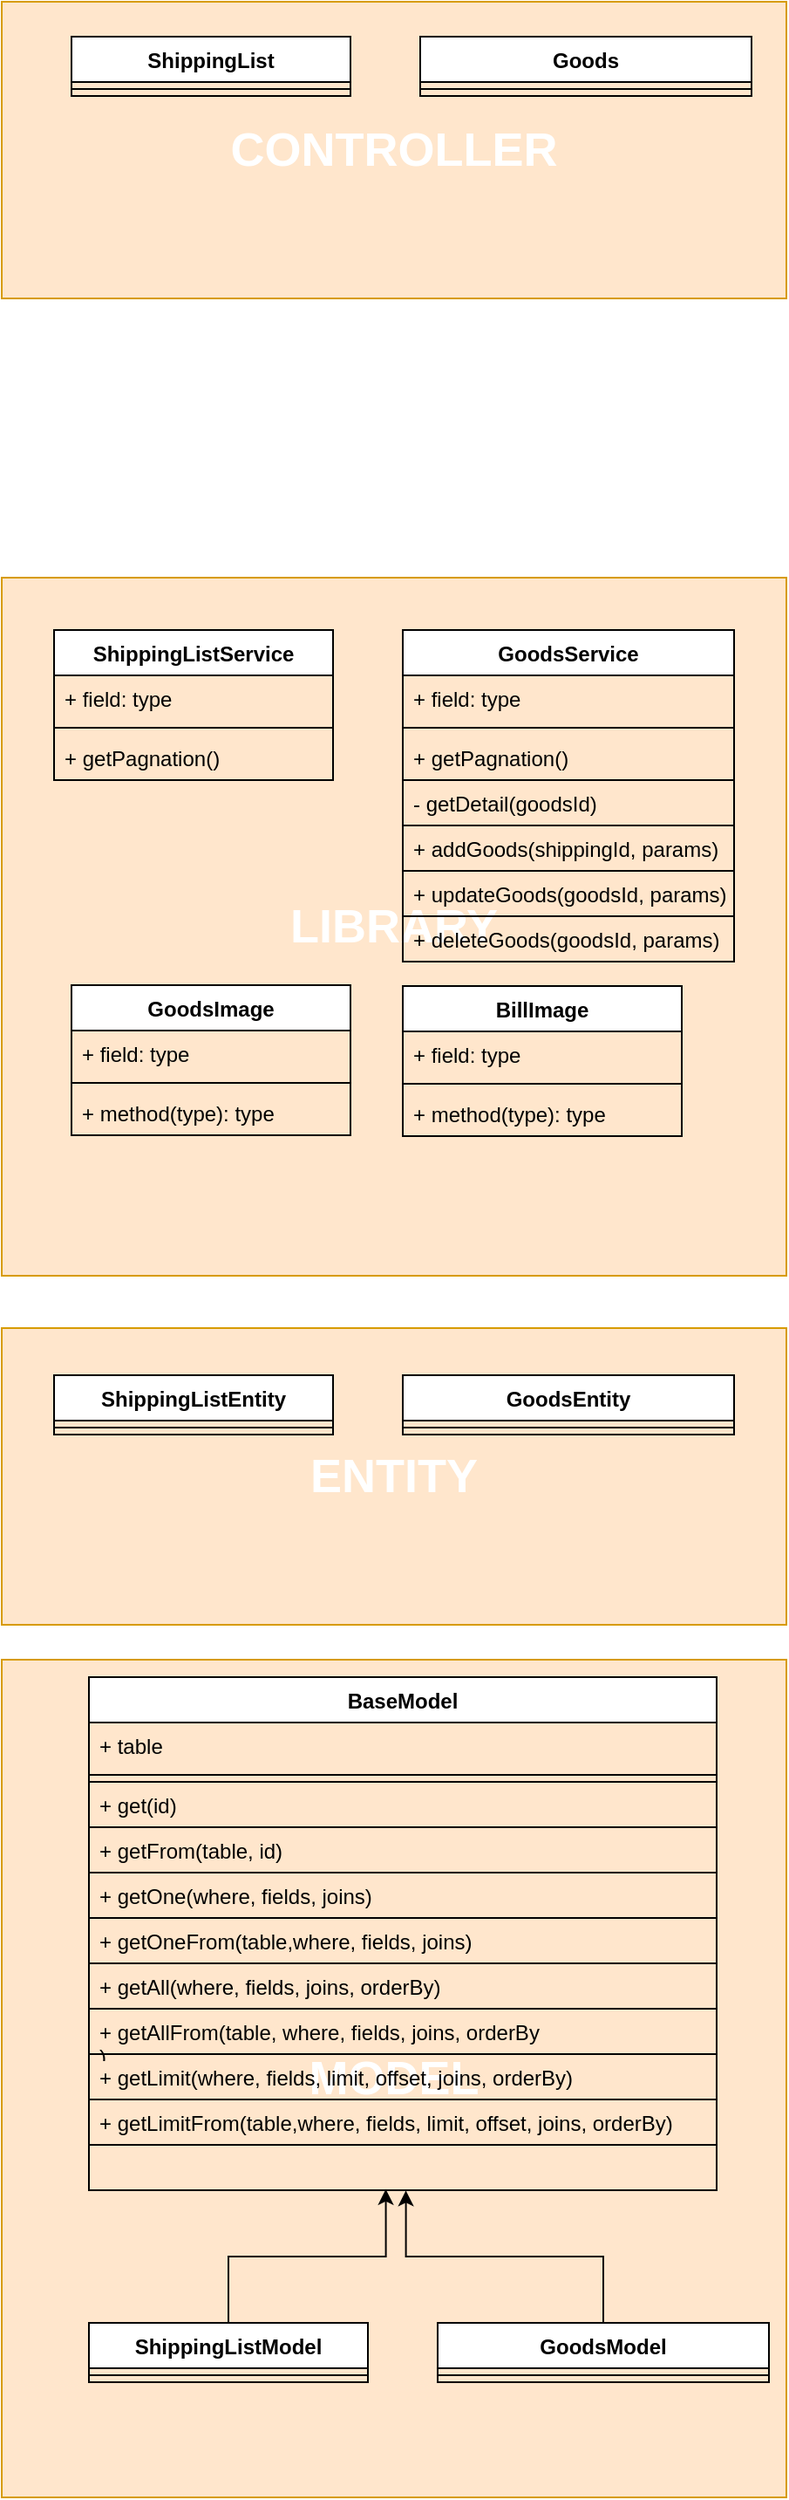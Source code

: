 <mxfile version="17.4.3" type="github">
  <diagram id="O_rHrb0caBqRi1I56g9j" name="Page-1">
    <mxGraphModel dx="1964" dy="1896" grid="1" gridSize="10" guides="1" tooltips="1" connect="1" arrows="1" fold="1" page="1" pageScale="1" pageWidth="1169" pageHeight="827" math="0" shadow="0">
      <root>
        <mxCell id="0" />
        <mxCell id="1" parent="0" />
        <mxCell id="TXuqajXvy6KGiCEgBOY5-9" value="&lt;font style=&quot;font-size: 27px&quot; color=&quot;#ffffff&quot;&gt;&lt;b&gt;LIBRARY&lt;/b&gt;&lt;/font&gt;" style="whiteSpace=wrap;html=1;fillColor=#ffe6cc;strokeColor=#d79b00;" vertex="1" parent="1">
          <mxGeometry x="210" y="180" width="450" height="400" as="geometry" />
        </mxCell>
        <mxCell id="TXuqajXvy6KGiCEgBOY5-5" value="ShippingListService" style="swimlane;fontStyle=1;align=center;verticalAlign=top;childLayout=stackLayout;horizontal=1;startSize=26;horizontalStack=0;resizeParent=1;resizeParentMax=0;resizeLast=0;collapsible=1;marginBottom=0;" vertex="1" parent="1">
          <mxGeometry x="240" y="210" width="160" height="86" as="geometry" />
        </mxCell>
        <mxCell id="TXuqajXvy6KGiCEgBOY5-6" value="+ field: type" style="text;strokeColor=none;fillColor=none;align=left;verticalAlign=top;spacingLeft=4;spacingRight=4;overflow=hidden;rotatable=0;points=[[0,0.5],[1,0.5]];portConstraint=eastwest;" vertex="1" parent="TXuqajXvy6KGiCEgBOY5-5">
          <mxGeometry y="26" width="160" height="26" as="geometry" />
        </mxCell>
        <mxCell id="TXuqajXvy6KGiCEgBOY5-7" value="" style="line;strokeWidth=1;fillColor=none;align=left;verticalAlign=middle;spacingTop=-1;spacingLeft=3;spacingRight=3;rotatable=0;labelPosition=right;points=[];portConstraint=eastwest;" vertex="1" parent="TXuqajXvy6KGiCEgBOY5-5">
          <mxGeometry y="52" width="160" height="8" as="geometry" />
        </mxCell>
        <mxCell id="TXuqajXvy6KGiCEgBOY5-8" value="+ getPagnation()" style="text;strokeColor=none;fillColor=none;align=left;verticalAlign=top;spacingLeft=4;spacingRight=4;overflow=hidden;rotatable=0;points=[[0,0.5],[1,0.5]];portConstraint=eastwest;" vertex="1" parent="TXuqajXvy6KGiCEgBOY5-5">
          <mxGeometry y="60" width="160" height="26" as="geometry" />
        </mxCell>
        <mxCell id="TXuqajXvy6KGiCEgBOY5-10" value="GoodsService" style="swimlane;fontStyle=1;align=center;verticalAlign=top;childLayout=stackLayout;horizontal=1;startSize=26;horizontalStack=0;resizeParent=1;resizeParentMax=0;resizeLast=0;collapsible=1;marginBottom=0;" vertex="1" parent="1">
          <mxGeometry x="440" y="210" width="190" height="190" as="geometry">
            <mxRectangle x="350" y="80" width="70" height="26" as="alternateBounds" />
          </mxGeometry>
        </mxCell>
        <mxCell id="TXuqajXvy6KGiCEgBOY5-11" value="+ field: type" style="text;strokeColor=none;fillColor=none;align=left;verticalAlign=top;spacingLeft=4;spacingRight=4;overflow=hidden;rotatable=0;points=[[0,0.5],[1,0.5]];portConstraint=eastwest;" vertex="1" parent="TXuqajXvy6KGiCEgBOY5-10">
          <mxGeometry y="26" width="190" height="26" as="geometry" />
        </mxCell>
        <mxCell id="TXuqajXvy6KGiCEgBOY5-12" value="" style="line;strokeWidth=1;fillColor=none;align=left;verticalAlign=middle;spacingTop=-1;spacingLeft=3;spacingRight=3;rotatable=0;labelPosition=right;points=[];portConstraint=eastwest;" vertex="1" parent="TXuqajXvy6KGiCEgBOY5-10">
          <mxGeometry y="52" width="190" height="8" as="geometry" />
        </mxCell>
        <mxCell id="TXuqajXvy6KGiCEgBOY5-13" value="+ getPagnation()" style="text;strokeColor=none;fillColor=none;align=left;verticalAlign=top;spacingLeft=4;spacingRight=4;overflow=hidden;rotatable=0;points=[[0,0.5],[1,0.5]];portConstraint=eastwest;" vertex="1" parent="TXuqajXvy6KGiCEgBOY5-10">
          <mxGeometry y="60" width="190" height="26" as="geometry" />
        </mxCell>
        <mxCell id="TXuqajXvy6KGiCEgBOY5-36" value="- getDetail(goodsId)" style="text;strokeColor=default;fillColor=none;align=left;verticalAlign=top;spacingLeft=4;spacingRight=4;overflow=hidden;rotatable=0;points=[[0,0.5],[1,0.5]];portConstraint=eastwest;" vertex="1" parent="TXuqajXvy6KGiCEgBOY5-10">
          <mxGeometry y="86" width="190" height="26" as="geometry" />
        </mxCell>
        <mxCell id="TXuqajXvy6KGiCEgBOY5-33" value="+ addGoods(shippingId, params)" style="text;strokeColor=default;fillColor=none;align=left;verticalAlign=top;spacingLeft=4;spacingRight=4;overflow=hidden;rotatable=0;points=[[0,0.5],[1,0.5]];portConstraint=eastwest;" vertex="1" parent="TXuqajXvy6KGiCEgBOY5-10">
          <mxGeometry y="112" width="190" height="26" as="geometry" />
        </mxCell>
        <mxCell id="TXuqajXvy6KGiCEgBOY5-32" value="+ updateGoods(goodsId, params)" style="text;strokeColor=default;fillColor=none;align=left;verticalAlign=top;spacingLeft=4;spacingRight=4;overflow=hidden;rotatable=0;points=[[0,0.5],[1,0.5]];portConstraint=eastwest;" vertex="1" parent="TXuqajXvy6KGiCEgBOY5-10">
          <mxGeometry y="138" width="190" height="26" as="geometry" />
        </mxCell>
        <mxCell id="TXuqajXvy6KGiCEgBOY5-35" value="+ deleteGoods(goodsId, params)" style="text;strokeColor=default;fillColor=none;align=left;verticalAlign=top;spacingLeft=4;spacingRight=4;overflow=hidden;rotatable=0;points=[[0,0.5],[1,0.5]];portConstraint=eastwest;" vertex="1" parent="TXuqajXvy6KGiCEgBOY5-10">
          <mxGeometry y="164" width="190" height="26" as="geometry" />
        </mxCell>
        <mxCell id="TXuqajXvy6KGiCEgBOY5-14" value="GoodsImage" style="swimlane;fontStyle=1;align=center;verticalAlign=top;childLayout=stackLayout;horizontal=1;startSize=26;horizontalStack=0;resizeParent=1;resizeParentMax=0;resizeLast=0;collapsible=1;marginBottom=0;" vertex="1" parent="1">
          <mxGeometry x="250" y="413.5" width="160" height="86" as="geometry" />
        </mxCell>
        <mxCell id="TXuqajXvy6KGiCEgBOY5-15" value="+ field: type" style="text;strokeColor=none;fillColor=none;align=left;verticalAlign=top;spacingLeft=4;spacingRight=4;overflow=hidden;rotatable=0;points=[[0,0.5],[1,0.5]];portConstraint=eastwest;" vertex="1" parent="TXuqajXvy6KGiCEgBOY5-14">
          <mxGeometry y="26" width="160" height="26" as="geometry" />
        </mxCell>
        <mxCell id="TXuqajXvy6KGiCEgBOY5-16" value="" style="line;strokeWidth=1;fillColor=none;align=left;verticalAlign=middle;spacingTop=-1;spacingLeft=3;spacingRight=3;rotatable=0;labelPosition=right;points=[];portConstraint=eastwest;" vertex="1" parent="TXuqajXvy6KGiCEgBOY5-14">
          <mxGeometry y="52" width="160" height="8" as="geometry" />
        </mxCell>
        <mxCell id="TXuqajXvy6KGiCEgBOY5-17" value="+ method(type): type" style="text;strokeColor=none;fillColor=none;align=left;verticalAlign=top;spacingLeft=4;spacingRight=4;overflow=hidden;rotatable=0;points=[[0,0.5],[1,0.5]];portConstraint=eastwest;" vertex="1" parent="TXuqajXvy6KGiCEgBOY5-14">
          <mxGeometry y="60" width="160" height="26" as="geometry" />
        </mxCell>
        <mxCell id="TXuqajXvy6KGiCEgBOY5-18" value="BillImage" style="swimlane;fontStyle=1;align=center;verticalAlign=top;childLayout=stackLayout;horizontal=1;startSize=26;horizontalStack=0;resizeParent=1;resizeParentMax=0;resizeLast=0;collapsible=1;marginBottom=0;" vertex="1" parent="1">
          <mxGeometry x="440" y="414" width="160" height="86" as="geometry" />
        </mxCell>
        <mxCell id="TXuqajXvy6KGiCEgBOY5-19" value="+ field: type" style="text;strokeColor=none;fillColor=none;align=left;verticalAlign=top;spacingLeft=4;spacingRight=4;overflow=hidden;rotatable=0;points=[[0,0.5],[1,0.5]];portConstraint=eastwest;" vertex="1" parent="TXuqajXvy6KGiCEgBOY5-18">
          <mxGeometry y="26" width="160" height="26" as="geometry" />
        </mxCell>
        <mxCell id="TXuqajXvy6KGiCEgBOY5-20" value="" style="line;strokeWidth=1;fillColor=none;align=left;verticalAlign=middle;spacingTop=-1;spacingLeft=3;spacingRight=3;rotatable=0;labelPosition=right;points=[];portConstraint=eastwest;" vertex="1" parent="TXuqajXvy6KGiCEgBOY5-18">
          <mxGeometry y="52" width="160" height="8" as="geometry" />
        </mxCell>
        <mxCell id="TXuqajXvy6KGiCEgBOY5-21" value="+ method(type): type" style="text;strokeColor=none;fillColor=none;align=left;verticalAlign=top;spacingLeft=4;spacingRight=4;overflow=hidden;rotatable=0;points=[[0,0.5],[1,0.5]];portConstraint=eastwest;" vertex="1" parent="TXuqajXvy6KGiCEgBOY5-18">
          <mxGeometry y="60" width="160" height="26" as="geometry" />
        </mxCell>
        <mxCell id="TXuqajXvy6KGiCEgBOY5-37" value="&lt;font color=&quot;#ffffff&quot;&gt;&lt;span style=&quot;font-size: 27px&quot;&gt;&lt;b&gt;CONTROLLER&lt;/b&gt;&lt;/span&gt;&lt;/font&gt;" style="whiteSpace=wrap;html=1;fillColor=#ffe6cc;strokeColor=#d79b00;" vertex="1" parent="1">
          <mxGeometry x="210" y="-150" width="450" height="170" as="geometry" />
        </mxCell>
        <mxCell id="TXuqajXvy6KGiCEgBOY5-38" value="ShippingList" style="swimlane;fontStyle=1;align=center;verticalAlign=top;childLayout=stackLayout;horizontal=1;startSize=26;horizontalStack=0;resizeParent=1;resizeParentMax=0;resizeLast=0;collapsible=1;marginBottom=0;" vertex="1" parent="1">
          <mxGeometry x="250" y="-130" width="160" height="34" as="geometry" />
        </mxCell>
        <mxCell id="TXuqajXvy6KGiCEgBOY5-40" value="" style="line;strokeWidth=1;fillColor=none;align=left;verticalAlign=middle;spacingTop=-1;spacingLeft=3;spacingRight=3;rotatable=0;labelPosition=right;points=[];portConstraint=eastwest;" vertex="1" parent="TXuqajXvy6KGiCEgBOY5-38">
          <mxGeometry y="26" width="160" height="8" as="geometry" />
        </mxCell>
        <mxCell id="TXuqajXvy6KGiCEgBOY5-42" value="Goods" style="swimlane;fontStyle=1;align=center;verticalAlign=top;childLayout=stackLayout;horizontal=1;startSize=26;horizontalStack=0;resizeParent=1;resizeParentMax=0;resizeLast=0;collapsible=1;marginBottom=0;" vertex="1" parent="1">
          <mxGeometry x="450" y="-130" width="190" height="34" as="geometry">
            <mxRectangle x="350" y="80" width="70" height="26" as="alternateBounds" />
          </mxGeometry>
        </mxCell>
        <mxCell id="TXuqajXvy6KGiCEgBOY5-44" value="" style="line;strokeWidth=1;fillColor=none;align=left;verticalAlign=middle;spacingTop=-1;spacingLeft=3;spacingRight=3;rotatable=0;labelPosition=right;points=[];portConstraint=eastwest;" vertex="1" parent="TXuqajXvy6KGiCEgBOY5-42">
          <mxGeometry y="26" width="190" height="8" as="geometry" />
        </mxCell>
        <mxCell id="TXuqajXvy6KGiCEgBOY5-51" value="&lt;font color=&quot;#ffffff&quot;&gt;&lt;span style=&quot;font-size: 27px&quot;&gt;&lt;b&gt;ENTITY&lt;/b&gt;&lt;/span&gt;&lt;/font&gt;" style="whiteSpace=wrap;html=1;fillColor=#ffe6cc;strokeColor=#d79b00;" vertex="1" parent="1">
          <mxGeometry x="210" y="610" width="450" height="170" as="geometry" />
        </mxCell>
        <mxCell id="TXuqajXvy6KGiCEgBOY5-54" value="&lt;font color=&quot;#ffffff&quot;&gt;&lt;span style=&quot;font-size: 27px&quot;&gt;&lt;b&gt;MODEL&lt;/b&gt;&lt;/span&gt;&lt;/font&gt;" style="whiteSpace=wrap;html=1;fillColor=#ffe6cc;strokeColor=#d79b00;" vertex="1" parent="1">
          <mxGeometry x="210" y="800" width="450" height="480" as="geometry" />
        </mxCell>
        <mxCell id="TXuqajXvy6KGiCEgBOY5-55" value="ShippingListEntity" style="swimlane;fontStyle=1;align=center;verticalAlign=top;childLayout=stackLayout;horizontal=1;startSize=26;horizontalStack=0;resizeParent=1;resizeParentMax=0;resizeLast=0;collapsible=1;marginBottom=0;" vertex="1" parent="1">
          <mxGeometry x="240" y="637" width="160" height="34" as="geometry" />
        </mxCell>
        <mxCell id="TXuqajXvy6KGiCEgBOY5-57" value="" style="line;strokeWidth=1;fillColor=none;align=left;verticalAlign=middle;spacingTop=-1;spacingLeft=3;spacingRight=3;rotatable=0;labelPosition=right;points=[];portConstraint=eastwest;" vertex="1" parent="TXuqajXvy6KGiCEgBOY5-55">
          <mxGeometry y="26" width="160" height="8" as="geometry" />
        </mxCell>
        <mxCell id="TXuqajXvy6KGiCEgBOY5-59" value="GoodsEntity" style="swimlane;fontStyle=1;align=center;verticalAlign=top;childLayout=stackLayout;horizontal=1;startSize=26;horizontalStack=0;resizeParent=1;resizeParentMax=0;resizeLast=0;collapsible=1;marginBottom=0;" vertex="1" parent="1">
          <mxGeometry x="440" y="637" width="190" height="34" as="geometry">
            <mxRectangle x="350" y="80" width="70" height="26" as="alternateBounds" />
          </mxGeometry>
        </mxCell>
        <mxCell id="TXuqajXvy6KGiCEgBOY5-61" value="" style="line;strokeWidth=1;fillColor=none;align=left;verticalAlign=middle;spacingTop=-1;spacingLeft=3;spacingRight=3;rotatable=0;labelPosition=right;points=[];portConstraint=eastwest;" vertex="1" parent="TXuqajXvy6KGiCEgBOY5-59">
          <mxGeometry y="26" width="190" height="8" as="geometry" />
        </mxCell>
        <mxCell id="TXuqajXvy6KGiCEgBOY5-92" style="edgeStyle=orthogonalEdgeStyle;rounded=0;orthogonalLoop=1;jettySize=auto;html=1;entryX=0.473;entryY=0.978;entryDx=0;entryDy=0;entryPerimeter=0;fontSize=27;fontColor=#FFFFFF;" edge="1" parent="1" source="TXuqajXvy6KGiCEgBOY5-67" target="TXuqajXvy6KGiCEgBOY5-90">
          <mxGeometry relative="1" as="geometry" />
        </mxCell>
        <mxCell id="TXuqajXvy6KGiCEgBOY5-67" value="ShippingListModel" style="swimlane;fontStyle=1;align=center;verticalAlign=top;childLayout=stackLayout;horizontal=1;startSize=26;horizontalStack=0;resizeParent=1;resizeParentMax=0;resizeLast=0;collapsible=1;marginBottom=0;" vertex="1" parent="1">
          <mxGeometry x="260" y="1180" width="160" height="34" as="geometry" />
        </mxCell>
        <mxCell id="TXuqajXvy6KGiCEgBOY5-68" value="" style="line;strokeWidth=1;fillColor=none;align=left;verticalAlign=middle;spacingTop=-1;spacingLeft=3;spacingRight=3;rotatable=0;labelPosition=right;points=[];portConstraint=eastwest;" vertex="1" parent="TXuqajXvy6KGiCEgBOY5-67">
          <mxGeometry y="26" width="160" height="8" as="geometry" />
        </mxCell>
        <mxCell id="TXuqajXvy6KGiCEgBOY5-93" style="edgeStyle=orthogonalEdgeStyle;rounded=0;orthogonalLoop=1;jettySize=auto;html=1;entryX=0.505;entryY=1.007;entryDx=0;entryDy=0;entryPerimeter=0;fontSize=27;fontColor=#FFFFFF;" edge="1" parent="1" source="TXuqajXvy6KGiCEgBOY5-69" target="TXuqajXvy6KGiCEgBOY5-90">
          <mxGeometry relative="1" as="geometry" />
        </mxCell>
        <mxCell id="TXuqajXvy6KGiCEgBOY5-69" value="GoodsModel" style="swimlane;fontStyle=1;align=center;verticalAlign=top;childLayout=stackLayout;horizontal=1;startSize=26;horizontalStack=0;resizeParent=1;resizeParentMax=0;resizeLast=0;collapsible=1;marginBottom=0;" vertex="1" parent="1">
          <mxGeometry x="460" y="1180" width="190" height="34" as="geometry">
            <mxRectangle x="350" y="80" width="70" height="26" as="alternateBounds" />
          </mxGeometry>
        </mxCell>
        <mxCell id="TXuqajXvy6KGiCEgBOY5-70" value="" style="line;strokeWidth=1;fillColor=none;align=left;verticalAlign=middle;spacingTop=-1;spacingLeft=3;spacingRight=3;rotatable=0;labelPosition=right;points=[];portConstraint=eastwest;" vertex="1" parent="TXuqajXvy6KGiCEgBOY5-69">
          <mxGeometry y="26" width="190" height="8" as="geometry" />
        </mxCell>
        <mxCell id="TXuqajXvy6KGiCEgBOY5-80" value="BaseModel" style="swimlane;fontStyle=1;align=center;verticalAlign=top;childLayout=stackLayout;horizontal=1;startSize=26;horizontalStack=0;resizeParent=1;resizeParentMax=0;resizeLast=0;collapsible=1;marginBottom=0;" vertex="1" parent="1">
          <mxGeometry x="260" y="810" width="360" height="294" as="geometry" />
        </mxCell>
        <mxCell id="TXuqajXvy6KGiCEgBOY5-81" value="+ table" style="text;strokeColor=none;fillColor=none;align=left;verticalAlign=top;spacingLeft=4;spacingRight=4;overflow=hidden;rotatable=0;points=[[0,0.5],[1,0.5]];portConstraint=eastwest;" vertex="1" parent="TXuqajXvy6KGiCEgBOY5-80">
          <mxGeometry y="26" width="360" height="26" as="geometry" />
        </mxCell>
        <mxCell id="TXuqajXvy6KGiCEgBOY5-82" value="" style="line;strokeWidth=1;fillColor=none;align=left;verticalAlign=middle;spacingTop=-1;spacingLeft=3;spacingRight=3;rotatable=0;labelPosition=right;points=[];portConstraint=eastwest;" vertex="1" parent="TXuqajXvy6KGiCEgBOY5-80">
          <mxGeometry y="52" width="360" height="8" as="geometry" />
        </mxCell>
        <mxCell id="TXuqajXvy6KGiCEgBOY5-83" value="+ get(id)" style="text;strokeColor=default;fillColor=none;align=left;verticalAlign=top;spacingLeft=4;spacingRight=4;overflow=hidden;rotatable=0;points=[[0,0.5],[1,0.5]];portConstraint=eastwest;" vertex="1" parent="TXuqajXvy6KGiCEgBOY5-80">
          <mxGeometry y="60" width="360" height="26" as="geometry" />
        </mxCell>
        <mxCell id="TXuqajXvy6KGiCEgBOY5-89" value="+ getFrom(table, id)" style="text;strokeColor=default;fillColor=none;align=left;verticalAlign=top;spacingLeft=4;spacingRight=4;overflow=hidden;rotatable=0;points=[[0,0.5],[1,0.5]];portConstraint=eastwest;" vertex="1" parent="TXuqajXvy6KGiCEgBOY5-80">
          <mxGeometry y="86" width="360" height="26" as="geometry" />
        </mxCell>
        <mxCell id="TXuqajXvy6KGiCEgBOY5-88" value="+ getOne(where, fields, joins)" style="text;strokeColor=default;fillColor=none;align=left;verticalAlign=top;spacingLeft=4;spacingRight=4;overflow=hidden;rotatable=0;points=[[0,0.5],[1,0.5]];portConstraint=eastwest;" vertex="1" parent="TXuqajXvy6KGiCEgBOY5-80">
          <mxGeometry y="112" width="360" height="26" as="geometry" />
        </mxCell>
        <mxCell id="TXuqajXvy6KGiCEgBOY5-87" value="+ getOneFrom(table,where, fields, joins)" style="text;strokeColor=default;fillColor=none;align=left;verticalAlign=top;spacingLeft=4;spacingRight=4;overflow=hidden;rotatable=0;points=[[0,0.5],[1,0.5]];portConstraint=eastwest;" vertex="1" parent="TXuqajXvy6KGiCEgBOY5-80">
          <mxGeometry y="138" width="360" height="26" as="geometry" />
        </mxCell>
        <mxCell id="TXuqajXvy6KGiCEgBOY5-86" value="+ getAll(where, fields, joins, orderBy)" style="text;strokeColor=default;fillColor=none;align=left;verticalAlign=top;spacingLeft=4;spacingRight=4;overflow=hidden;rotatable=0;points=[[0,0.5],[1,0.5]];portConstraint=eastwest;" vertex="1" parent="TXuqajXvy6KGiCEgBOY5-80">
          <mxGeometry y="164" width="360" height="26" as="geometry" />
        </mxCell>
        <mxCell id="TXuqajXvy6KGiCEgBOY5-85" value="+ getAllFrom(table, where, fields, joins, orderBy&#xa;)" style="text;strokeColor=default;fillColor=none;align=left;verticalAlign=top;spacingLeft=4;spacingRight=4;overflow=hidden;rotatable=0;points=[[0,0.5],[1,0.5]];portConstraint=eastwest;" vertex="1" parent="TXuqajXvy6KGiCEgBOY5-80">
          <mxGeometry y="190" width="360" height="26" as="geometry" />
        </mxCell>
        <mxCell id="TXuqajXvy6KGiCEgBOY5-84" value="+ getLimit(where, fields, limit, offset, joins, orderBy)" style="text;strokeColor=default;fillColor=none;align=left;verticalAlign=top;spacingLeft=4;spacingRight=4;overflow=hidden;rotatable=0;points=[[0,0.5],[1,0.5]];portConstraint=eastwest;" vertex="1" parent="TXuqajXvy6KGiCEgBOY5-80">
          <mxGeometry y="216" width="360" height="26" as="geometry" />
        </mxCell>
        <mxCell id="TXuqajXvy6KGiCEgBOY5-91" value="+ getLimitFrom(table,where, fields, limit, offset, joins, orderBy)" style="text;strokeColor=default;fillColor=none;align=left;verticalAlign=top;spacingLeft=4;spacingRight=4;overflow=hidden;rotatable=0;points=[[0,0.5],[1,0.5]];portConstraint=eastwest;" vertex="1" parent="TXuqajXvy6KGiCEgBOY5-80">
          <mxGeometry y="242" width="360" height="26" as="geometry" />
        </mxCell>
        <mxCell id="TXuqajXvy6KGiCEgBOY5-90" style="text;strokeColor=default;fillColor=none;align=left;verticalAlign=top;spacingLeft=4;spacingRight=4;overflow=hidden;rotatable=0;points=[[0,0.5],[1,0.5]];portConstraint=eastwest;" vertex="1" parent="TXuqajXvy6KGiCEgBOY5-80">
          <mxGeometry y="268" width="360" height="26" as="geometry" />
        </mxCell>
      </root>
    </mxGraphModel>
  </diagram>
</mxfile>

